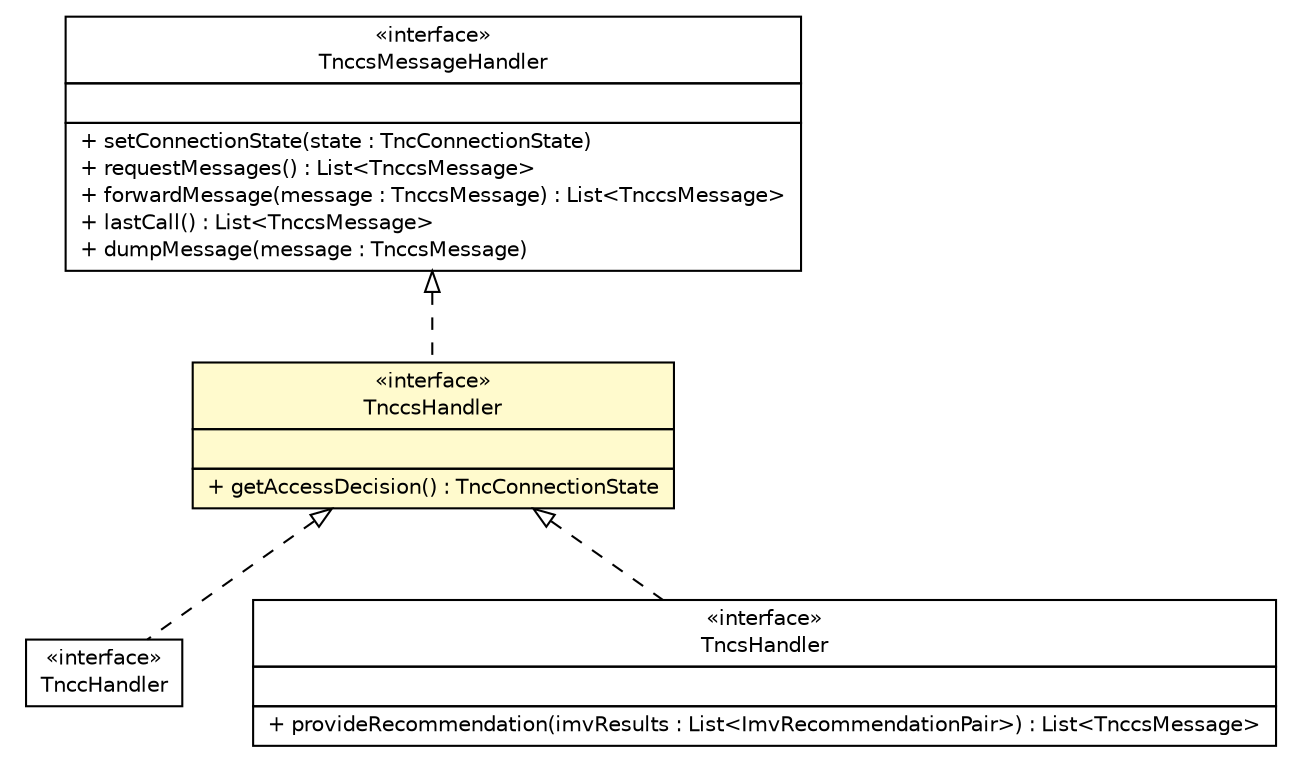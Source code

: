 #!/usr/local/bin/dot
#
# Class diagram 
# Generated by UMLGraph version R5_6 (http://www.umlgraph.org/)
#

digraph G {
	edge [fontname="Helvetica",fontsize=10,labelfontname="Helvetica",labelfontsize=10];
	node [fontname="Helvetica",fontsize=10,shape=plaintext];
	nodesep=0.25;
	ranksep=0.5;
	// de.hsbremen.tc.tnc.tnccs.message.handler.TnccHandler
	c29830 [label=<<table title="de.hsbremen.tc.tnc.tnccs.message.handler.TnccHandler" border="0" cellborder="1" cellspacing="0" cellpadding="2" port="p" href="./TnccHandler.html">
		<tr><td><table border="0" cellspacing="0" cellpadding="1">
<tr><td align="center" balign="center"> &#171;interface&#187; </td></tr>
<tr><td align="center" balign="center"> TnccHandler </td></tr>
		</table></td></tr>
		</table>>, URL="./TnccHandler.html", fontname="Helvetica", fontcolor="black", fontsize=10.0];
	// de.hsbremen.tc.tnc.tnccs.message.handler.TnccsHandler
	c29836 [label=<<table title="de.hsbremen.tc.tnc.tnccs.message.handler.TnccsHandler" border="0" cellborder="1" cellspacing="0" cellpadding="2" port="p" bgcolor="lemonChiffon" href="./TnccsHandler.html">
		<tr><td><table border="0" cellspacing="0" cellpadding="1">
<tr><td align="center" balign="center"> &#171;interface&#187; </td></tr>
<tr><td align="center" balign="center"> TnccsHandler </td></tr>
		</table></td></tr>
		<tr><td><table border="0" cellspacing="0" cellpadding="1">
<tr><td align="left" balign="left">  </td></tr>
		</table></td></tr>
		<tr><td><table border="0" cellspacing="0" cellpadding="1">
<tr><td align="left" balign="left"> + getAccessDecision() : TncConnectionState </td></tr>
		</table></td></tr>
		</table>>, URL="./TnccsHandler.html", fontname="Helvetica", fontcolor="black", fontsize=10.0];
	// de.hsbremen.tc.tnc.tnccs.message.handler.TnccsMessageHandler
	c29839 [label=<<table title="de.hsbremen.tc.tnc.tnccs.message.handler.TnccsMessageHandler" border="0" cellborder="1" cellspacing="0" cellpadding="2" port="p" href="./TnccsMessageHandler.html">
		<tr><td><table border="0" cellspacing="0" cellpadding="1">
<tr><td align="center" balign="center"> &#171;interface&#187; </td></tr>
<tr><td align="center" balign="center"> TnccsMessageHandler </td></tr>
		</table></td></tr>
		<tr><td><table border="0" cellspacing="0" cellpadding="1">
<tr><td align="left" balign="left">  </td></tr>
		</table></td></tr>
		<tr><td><table border="0" cellspacing="0" cellpadding="1">
<tr><td align="left" balign="left"> + setConnectionState(state : TncConnectionState) </td></tr>
<tr><td align="left" balign="left"> + requestMessages() : List&lt;TnccsMessage&gt; </td></tr>
<tr><td align="left" balign="left"> + forwardMessage(message : TnccsMessage) : List&lt;TnccsMessage&gt; </td></tr>
<tr><td align="left" balign="left"> + lastCall() : List&lt;TnccsMessage&gt; </td></tr>
<tr><td align="left" balign="left"> + dumpMessage(message : TnccsMessage) </td></tr>
		</table></td></tr>
		</table>>, URL="./TnccsMessageHandler.html", fontname="Helvetica", fontcolor="black", fontsize=10.0];
	// de.hsbremen.tc.tnc.tnccs.message.handler.TncsHandler
	c29840 [label=<<table title="de.hsbremen.tc.tnc.tnccs.message.handler.TncsHandler" border="0" cellborder="1" cellspacing="0" cellpadding="2" port="p" href="./TncsHandler.html">
		<tr><td><table border="0" cellspacing="0" cellpadding="1">
<tr><td align="center" balign="center"> &#171;interface&#187; </td></tr>
<tr><td align="center" balign="center"> TncsHandler </td></tr>
		</table></td></tr>
		<tr><td><table border="0" cellspacing="0" cellpadding="1">
<tr><td align="left" balign="left">  </td></tr>
		</table></td></tr>
		<tr><td><table border="0" cellspacing="0" cellpadding="1">
<tr><td align="left" balign="left"> + provideRecommendation(imvResults : List&lt;ImvRecommendationPair&gt;) : List&lt;TnccsMessage&gt; </td></tr>
		</table></td></tr>
		</table>>, URL="./TncsHandler.html", fontname="Helvetica", fontcolor="black", fontsize=10.0];
	//de.hsbremen.tc.tnc.tnccs.message.handler.TnccHandler implements de.hsbremen.tc.tnc.tnccs.message.handler.TnccsHandler
	c29836:p -> c29830:p [dir=back,arrowtail=empty,style=dashed];
	//de.hsbremen.tc.tnc.tnccs.message.handler.TnccsHandler implements de.hsbremen.tc.tnc.tnccs.message.handler.TnccsMessageHandler
	c29839:p -> c29836:p [dir=back,arrowtail=empty,style=dashed];
	//de.hsbremen.tc.tnc.tnccs.message.handler.TncsHandler implements de.hsbremen.tc.tnc.tnccs.message.handler.TnccsHandler
	c29836:p -> c29840:p [dir=back,arrowtail=empty,style=dashed];
}

